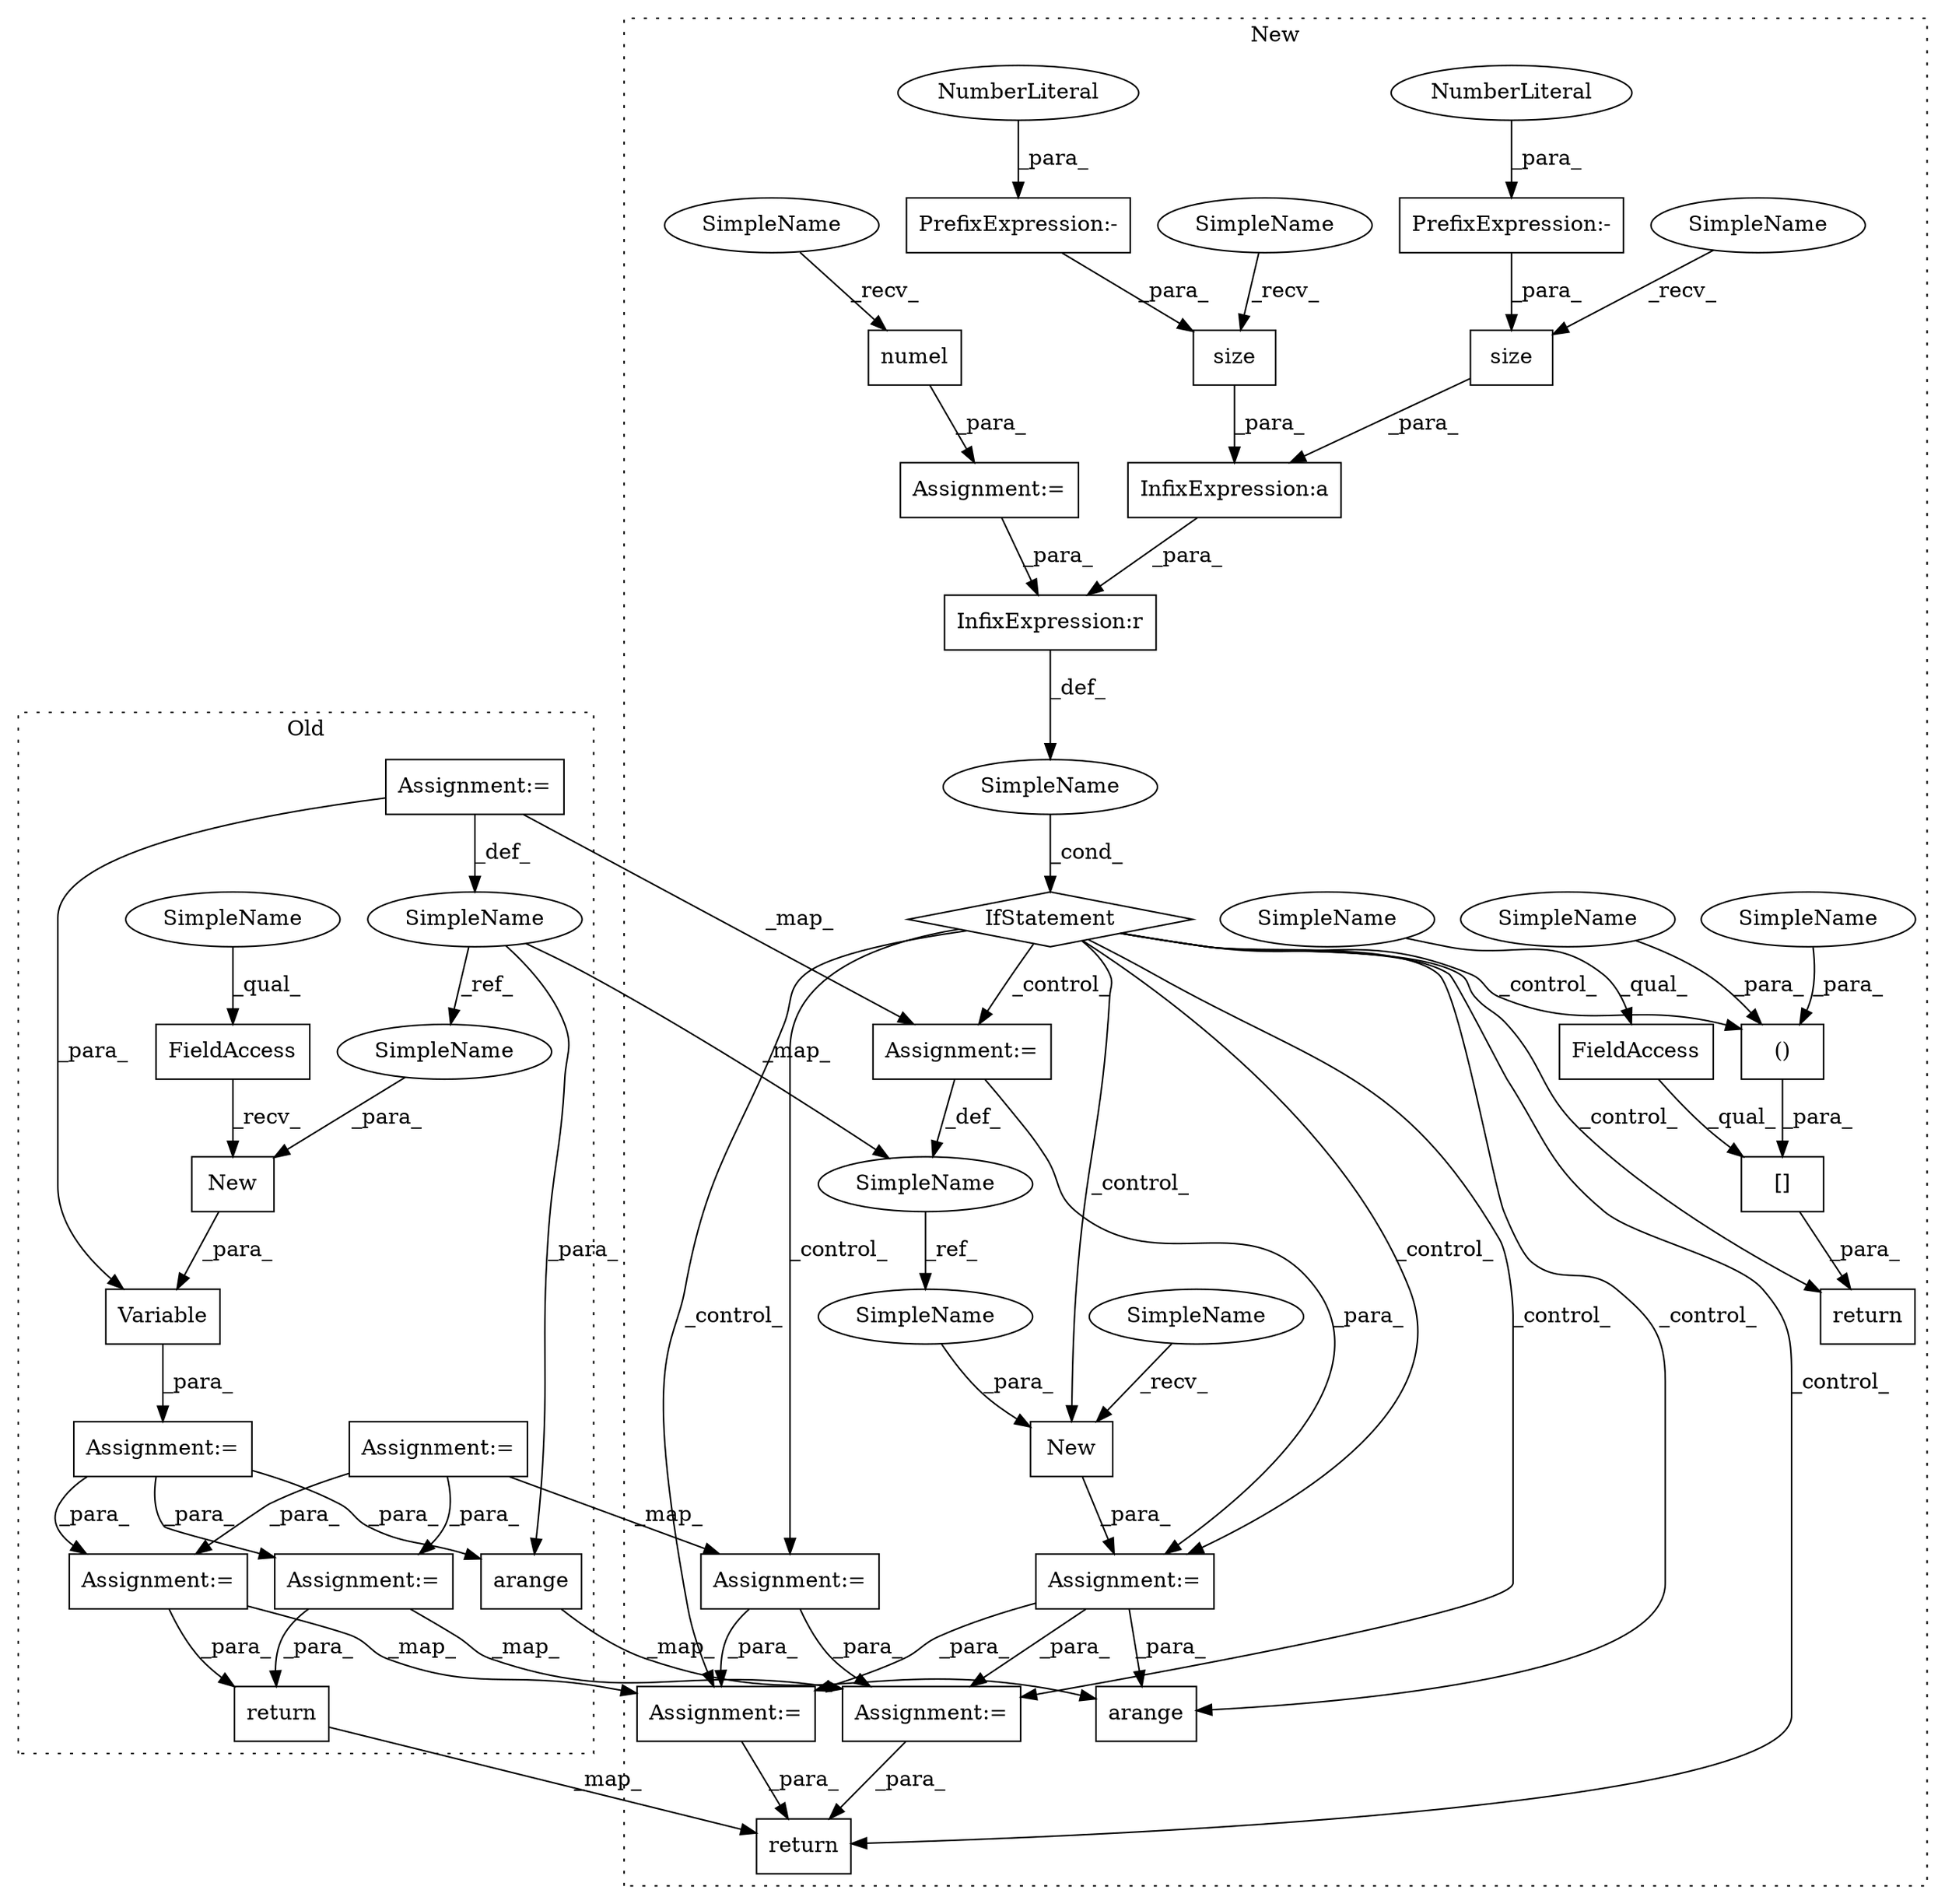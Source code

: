 digraph G {
subgraph cluster0 {
1 [label="New" a="32" s="2728,2742" l="4,1" shape="box"];
3 [label="Assignment:=" a="7" s="2699" l="1" shape="box"];
4 [label="FieldAccess" a="22" s="2709" l="18" shape="box"];
5 [label="Variable" a="32" s="2700,2743" l="9,1" shape="box"];
8 [label="SimpleName" a="42" s="2652" l="10" shape="ellipse"];
10 [label="arange" a="32" s="2756,2794" l="7,1" shape="box"];
27 [label="Assignment:=" a="7" s="2662" l="1" shape="box"];
29 [label="Assignment:=" a="7" s="2974" l="1" shape="box"];
31 [label="Assignment:=" a="7" s="2624" l="1" shape="box"];
33 [label="Assignment:=" a="7" s="2810" l="1" shape="box"];
36 [label="return" a="41" s="3129" l="7" shape="box"];
40 [label="SimpleName" a="42" s="2709" l="13" shape="ellipse"];
43 [label="SimpleName" a="42" s="2732" l="10" shape="ellipse"];
label = "Old";
style="dotted";
}
subgraph cluster1 {
2 [label="()" a="106" s="3158" l="64" shape="box"];
6 [label="SimpleName" a="42" s="" l="" shape="ellipse"];
7 [label="return" a="41" s="3128" l="7" shape="box"];
9 [label="SimpleName" a="42" s="3286" l="10" shape="ellipse"];
11 [label="arange" a="32" s="3379,3417" l="7,1" shape="box"];
12 [label="New" a="32" s="3350,3364" l="4,1" shape="box"];
13 [label="InfixExpression:a" a="27" s="3101" l="3" shape="box"];
14 [label="[]" a="2" s="3135,3222" l="23,2" shape="box"];
15 [label="InfixExpression:r" a="27" s="3066" l="3" shape="box"];
16 [label="size" a="32" s="3109,3116" l="5,1" shape="box"];
17 [label="FieldAccess" a="22" s="3135" l="15" shape="box"];
18 [label="size" a="32" s="3092,3099" l="5,1" shape="box"];
19 [label="numel" a="32" s="3040" l="7" shape="box"];
20 [label="IfStatement" a="25" s="3053,3118" l="4,2" shape="diamond"];
21 [label="Assignment:=" a="7" s="3335" l="1" shape="box"];
22 [label="Assignment:=" a="7" s="3026" l="1" shape="box"];
23 [label="PrefixExpression:-" a="38" s="3097" l="1" shape="box"];
24 [label="NumberLiteral" a="34" s="3098" l="1" shape="ellipse"];
25 [label="PrefixExpression:-" a="38" s="3114" l="1" shape="box"];
26 [label="NumberLiteral" a="34" s="3115" l="1" shape="ellipse"];
28 [label="Assignment:=" a="7" s="3296" l="1" shape="box"];
30 [label="Assignment:=" a="7" s="3601" l="1" shape="box"];
32 [label="Assignment:=" a="7" s="3256" l="1" shape="box"];
34 [label="Assignment:=" a="7" s="3435" l="1" shape="box"];
35 [label="return" a="41" s="3758" l="7" shape="box"];
37 [label="SimpleName" a="42" s="3104" l="4" shape="ellipse"];
38 [label="SimpleName" a="42" s="3087" l="4" shape="ellipse"];
39 [label="SimpleName" a="42" s="3135" l="4" shape="ellipse"];
41 [label="SimpleName" a="42" s="3336" l="13" shape="ellipse"];
42 [label="SimpleName" a="42" s="3209" l="13" shape="ellipse"];
44 [label="SimpleName" a="42" s="3027" l="12" shape="ellipse"];
45 [label="SimpleName" a="42" s="3184" l="12" shape="ellipse"];
46 [label="SimpleName" a="42" s="3354" l="10" shape="ellipse"];
label = "New";
style="dotted";
}
1 -> 5 [label="_para_"];
2 -> 14 [label="_para_"];
3 -> 33 [label="_para_"];
3 -> 10 [label="_para_"];
3 -> 29 [label="_para_"];
4 -> 1 [label="_recv_"];
5 -> 3 [label="_para_"];
6 -> 20 [label="_cond_"];
8 -> 43 [label="_ref_"];
8 -> 10 [label="_para_"];
8 -> 9 [label="_map_"];
9 -> 46 [label="_ref_"];
10 -> 11 [label="_map_"];
12 -> 21 [label="_para_"];
13 -> 15 [label="_para_"];
14 -> 7 [label="_para_"];
15 -> 6 [label="_def_"];
16 -> 13 [label="_para_"];
17 -> 14 [label="_qual_"];
18 -> 13 [label="_para_"];
19 -> 22 [label="_para_"];
20 -> 30 [label="_control_"];
20 -> 34 [label="_control_"];
20 -> 12 [label="_control_"];
20 -> 21 [label="_control_"];
20 -> 32 [label="_control_"];
20 -> 35 [label="_control_"];
20 -> 11 [label="_control_"];
20 -> 2 [label="_control_"];
20 -> 28 [label="_control_"];
20 -> 7 [label="_control_"];
21 -> 11 [label="_para_"];
21 -> 30 [label="_para_"];
21 -> 34 [label="_para_"];
22 -> 15 [label="_para_"];
23 -> 18 [label="_para_"];
24 -> 23 [label="_para_"];
25 -> 16 [label="_para_"];
26 -> 25 [label="_para_"];
27 -> 8 [label="_def_"];
27 -> 28 [label="_map_"];
27 -> 5 [label="_para_"];
28 -> 9 [label="_def_"];
28 -> 21 [label="_para_"];
29 -> 36 [label="_para_"];
29 -> 30 [label="_map_"];
30 -> 35 [label="_para_"];
31 -> 33 [label="_para_"];
31 -> 29 [label="_para_"];
31 -> 32 [label="_map_"];
32 -> 30 [label="_para_"];
32 -> 34 [label="_para_"];
33 -> 36 [label="_para_"];
33 -> 34 [label="_map_"];
34 -> 35 [label="_para_"];
36 -> 35 [label="_map_"];
37 -> 16 [label="_recv_"];
38 -> 18 [label="_recv_"];
39 -> 17 [label="_qual_"];
40 -> 4 [label="_qual_"];
41 -> 12 [label="_recv_"];
42 -> 2 [label="_para_"];
43 -> 1 [label="_para_"];
44 -> 19 [label="_recv_"];
45 -> 2 [label="_para_"];
46 -> 12 [label="_para_"];
}